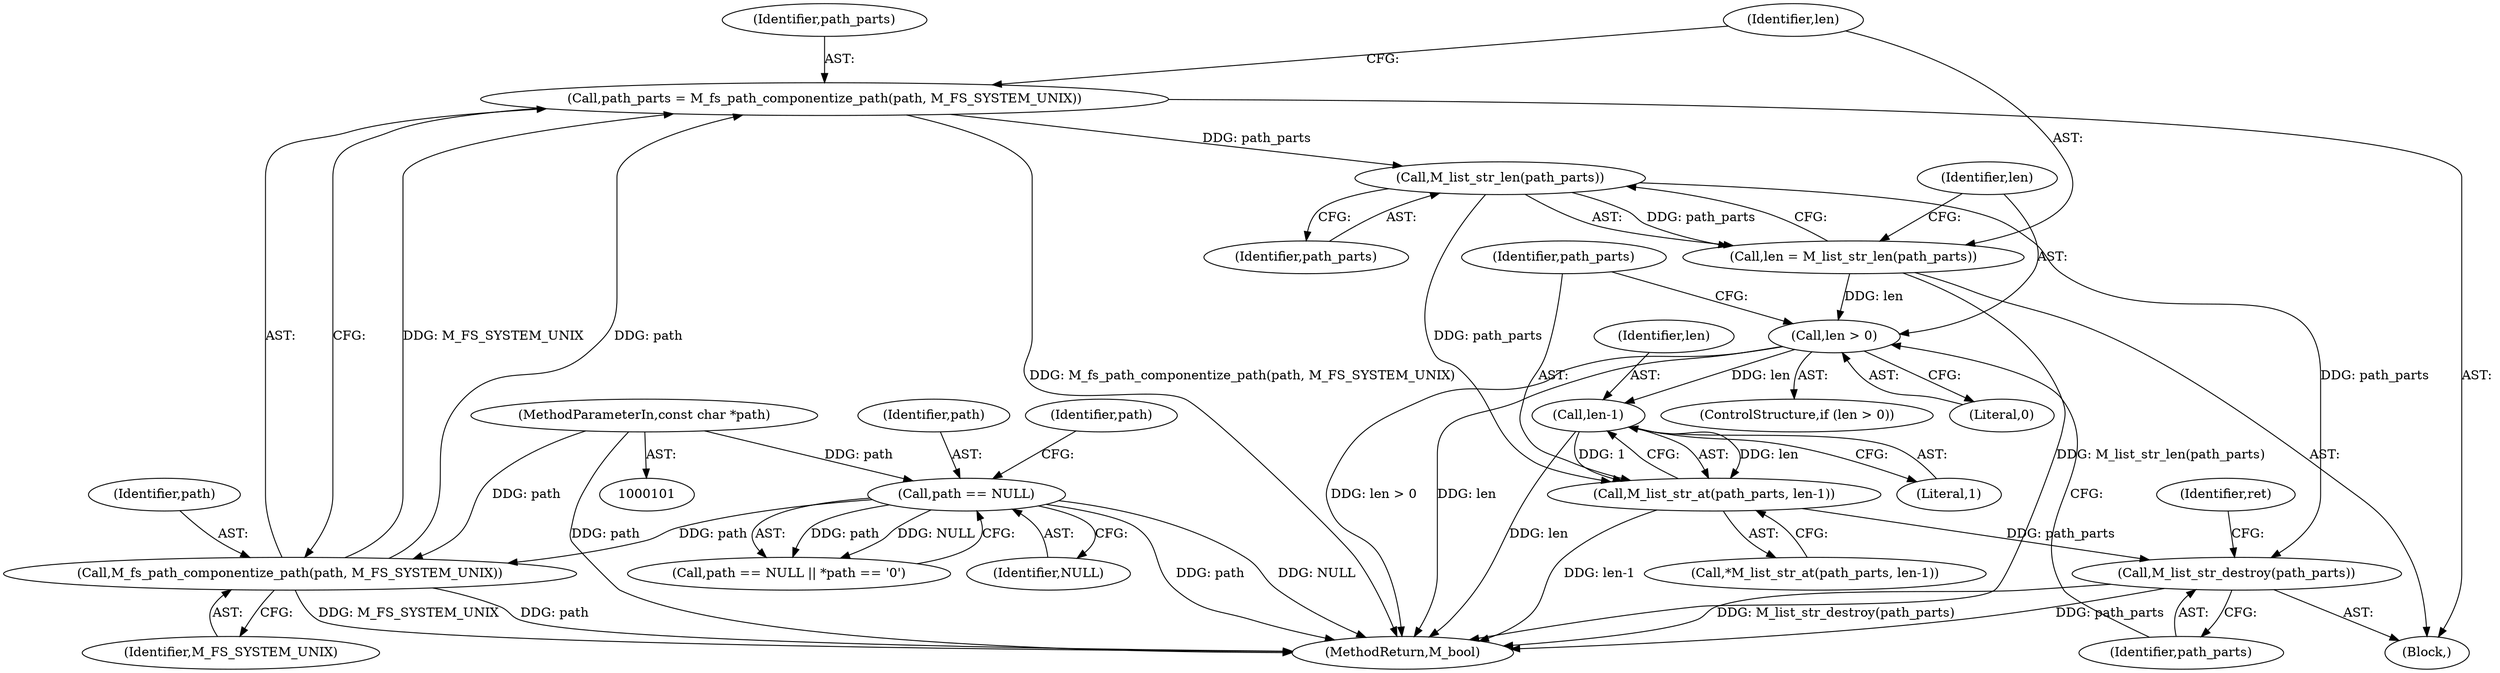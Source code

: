 digraph "0_mstdlib_db124b8f607dd0a40a9aef2d4d468fad433522a7_4@pointer" {
"1000126" [label="(Call,path_parts = M_fs_path_componentize_path(path, M_FS_SYSTEM_UNIX))"];
"1000128" [label="(Call,M_fs_path_componentize_path(path, M_FS_SYSTEM_UNIX))"];
"1000116" [label="(Call,path == NULL)"];
"1000102" [label="(MethodParameterIn,const char *path)"];
"1000133" [label="(Call,M_list_str_len(path_parts))"];
"1000131" [label="(Call,len = M_list_str_len(path_parts))"];
"1000136" [label="(Call,len > 0)"];
"1000145" [label="(Call,len-1)"];
"1000143" [label="(Call,M_list_str_at(path_parts, len-1))"];
"1000153" [label="(Call,M_list_str_destroy(path_parts))"];
"1000116" [label="(Call,path == NULL)"];
"1000130" [label="(Identifier,M_FS_SYSTEM_UNIX)"];
"1000142" [label="(Call,*M_list_str_at(path_parts, len-1))"];
"1000117" [label="(Identifier,path)"];
"1000102" [label="(MethodParameterIn,const char *path)"];
"1000138" [label="(Literal,0)"];
"1000145" [label="(Call,len-1)"];
"1000157" [label="(MethodReturn,M_bool)"];
"1000136" [label="(Call,len > 0)"];
"1000115" [label="(Call,path == NULL || *path == '\0')"];
"1000144" [label="(Identifier,path_parts)"];
"1000127" [label="(Identifier,path_parts)"];
"1000133" [label="(Call,M_list_str_len(path_parts))"];
"1000118" [label="(Identifier,NULL)"];
"1000135" [label="(ControlStructure,if (len > 0))"];
"1000129" [label="(Identifier,path)"];
"1000147" [label="(Literal,1)"];
"1000137" [label="(Identifier,len)"];
"1000156" [label="(Identifier,ret)"];
"1000131" [label="(Call,len = M_list_str_len(path_parts))"];
"1000128" [label="(Call,M_fs_path_componentize_path(path, M_FS_SYSTEM_UNIX))"];
"1000134" [label="(Identifier,path_parts)"];
"1000154" [label="(Identifier,path_parts)"];
"1000143" [label="(Call,M_list_str_at(path_parts, len-1))"];
"1000126" [label="(Call,path_parts = M_fs_path_componentize_path(path, M_FS_SYSTEM_UNIX))"];
"1000104" [label="(Block,)"];
"1000132" [label="(Identifier,len)"];
"1000146" [label="(Identifier,len)"];
"1000153" [label="(Call,M_list_str_destroy(path_parts))"];
"1000121" [label="(Identifier,path)"];
"1000126" -> "1000104"  [label="AST: "];
"1000126" -> "1000128"  [label="CFG: "];
"1000127" -> "1000126"  [label="AST: "];
"1000128" -> "1000126"  [label="AST: "];
"1000132" -> "1000126"  [label="CFG: "];
"1000126" -> "1000157"  [label="DDG: M_fs_path_componentize_path(path, M_FS_SYSTEM_UNIX)"];
"1000128" -> "1000126"  [label="DDG: path"];
"1000128" -> "1000126"  [label="DDG: M_FS_SYSTEM_UNIX"];
"1000126" -> "1000133"  [label="DDG: path_parts"];
"1000128" -> "1000130"  [label="CFG: "];
"1000129" -> "1000128"  [label="AST: "];
"1000130" -> "1000128"  [label="AST: "];
"1000128" -> "1000157"  [label="DDG: M_FS_SYSTEM_UNIX"];
"1000128" -> "1000157"  [label="DDG: path"];
"1000116" -> "1000128"  [label="DDG: path"];
"1000102" -> "1000128"  [label="DDG: path"];
"1000116" -> "1000115"  [label="AST: "];
"1000116" -> "1000118"  [label="CFG: "];
"1000117" -> "1000116"  [label="AST: "];
"1000118" -> "1000116"  [label="AST: "];
"1000121" -> "1000116"  [label="CFG: "];
"1000115" -> "1000116"  [label="CFG: "];
"1000116" -> "1000157"  [label="DDG: path"];
"1000116" -> "1000157"  [label="DDG: NULL"];
"1000116" -> "1000115"  [label="DDG: path"];
"1000116" -> "1000115"  [label="DDG: NULL"];
"1000102" -> "1000116"  [label="DDG: path"];
"1000102" -> "1000101"  [label="AST: "];
"1000102" -> "1000157"  [label="DDG: path"];
"1000133" -> "1000131"  [label="AST: "];
"1000133" -> "1000134"  [label="CFG: "];
"1000134" -> "1000133"  [label="AST: "];
"1000131" -> "1000133"  [label="CFG: "];
"1000133" -> "1000131"  [label="DDG: path_parts"];
"1000133" -> "1000143"  [label="DDG: path_parts"];
"1000133" -> "1000153"  [label="DDG: path_parts"];
"1000131" -> "1000104"  [label="AST: "];
"1000132" -> "1000131"  [label="AST: "];
"1000137" -> "1000131"  [label="CFG: "];
"1000131" -> "1000157"  [label="DDG: M_list_str_len(path_parts)"];
"1000131" -> "1000136"  [label="DDG: len"];
"1000136" -> "1000135"  [label="AST: "];
"1000136" -> "1000138"  [label="CFG: "];
"1000137" -> "1000136"  [label="AST: "];
"1000138" -> "1000136"  [label="AST: "];
"1000144" -> "1000136"  [label="CFG: "];
"1000154" -> "1000136"  [label="CFG: "];
"1000136" -> "1000157"  [label="DDG: len > 0"];
"1000136" -> "1000157"  [label="DDG: len"];
"1000136" -> "1000145"  [label="DDG: len"];
"1000145" -> "1000143"  [label="AST: "];
"1000145" -> "1000147"  [label="CFG: "];
"1000146" -> "1000145"  [label="AST: "];
"1000147" -> "1000145"  [label="AST: "];
"1000143" -> "1000145"  [label="CFG: "];
"1000145" -> "1000157"  [label="DDG: len"];
"1000145" -> "1000143"  [label="DDG: len"];
"1000145" -> "1000143"  [label="DDG: 1"];
"1000143" -> "1000142"  [label="AST: "];
"1000144" -> "1000143"  [label="AST: "];
"1000142" -> "1000143"  [label="CFG: "];
"1000143" -> "1000157"  [label="DDG: len-1"];
"1000143" -> "1000153"  [label="DDG: path_parts"];
"1000153" -> "1000104"  [label="AST: "];
"1000153" -> "1000154"  [label="CFG: "];
"1000154" -> "1000153"  [label="AST: "];
"1000156" -> "1000153"  [label="CFG: "];
"1000153" -> "1000157"  [label="DDG: M_list_str_destroy(path_parts)"];
"1000153" -> "1000157"  [label="DDG: path_parts"];
}
